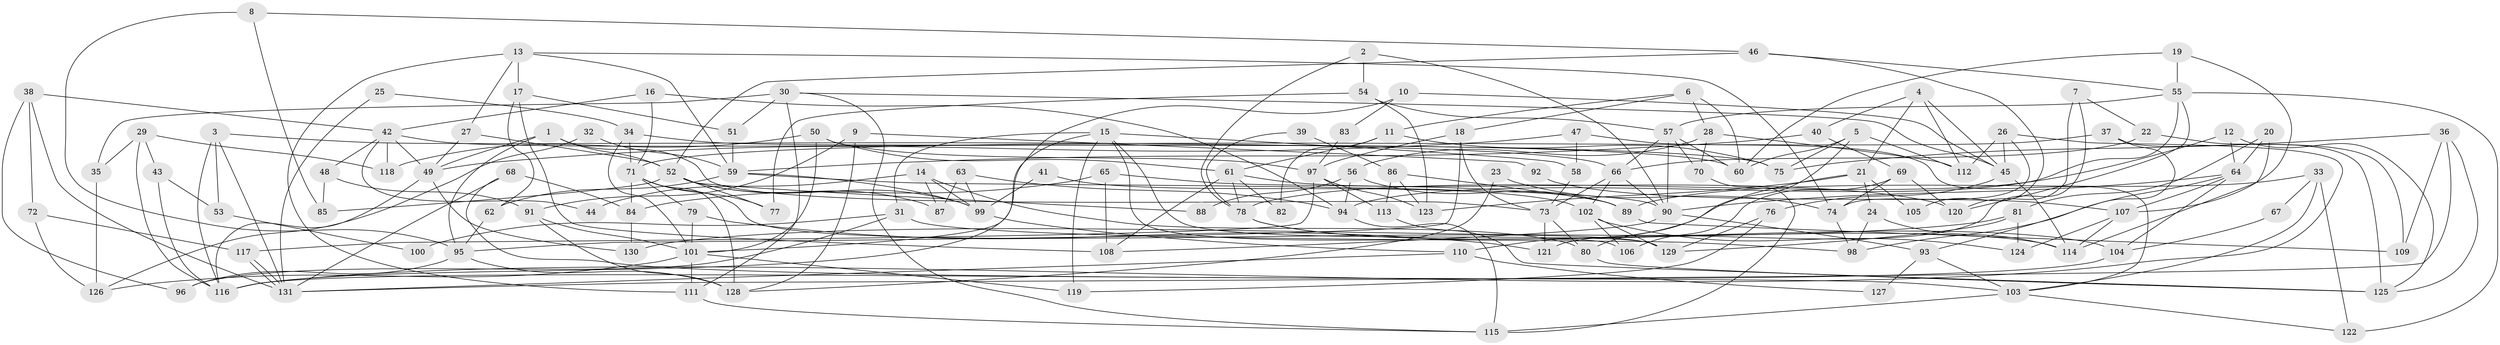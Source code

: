 // Generated by graph-tools (version 1.1) at 2025/26/03/09/25 03:26:16]
// undirected, 131 vertices, 262 edges
graph export_dot {
graph [start="1"]
  node [color=gray90,style=filled];
  1;
  2;
  3;
  4;
  5;
  6;
  7;
  8;
  9;
  10;
  11;
  12;
  13;
  14;
  15;
  16;
  17;
  18;
  19;
  20;
  21;
  22;
  23;
  24;
  25;
  26;
  27;
  28;
  29;
  30;
  31;
  32;
  33;
  34;
  35;
  36;
  37;
  38;
  39;
  40;
  41;
  42;
  43;
  44;
  45;
  46;
  47;
  48;
  49;
  50;
  51;
  52;
  53;
  54;
  55;
  56;
  57;
  58;
  59;
  60;
  61;
  62;
  63;
  64;
  65;
  66;
  67;
  68;
  69;
  70;
  71;
  72;
  73;
  74;
  75;
  76;
  77;
  78;
  79;
  80;
  81;
  82;
  83;
  84;
  85;
  86;
  87;
  88;
  89;
  90;
  91;
  92;
  93;
  94;
  95;
  96;
  97;
  98;
  99;
  100;
  101;
  102;
  103;
  104;
  105;
  106;
  107;
  108;
  109;
  110;
  111;
  112;
  113;
  114;
  115;
  116;
  117;
  118;
  119;
  120;
  121;
  122;
  123;
  124;
  125;
  126;
  127;
  128;
  129;
  130;
  131;
  1 -- 49;
  1 -- 52;
  1 -- 73;
  1 -- 95;
  2 -- 78;
  2 -- 90;
  2 -- 54;
  3 -- 66;
  3 -- 116;
  3 -- 53;
  3 -- 131;
  4 -- 45;
  4 -- 21;
  4 -- 40;
  4 -- 112;
  5 -- 60;
  5 -- 112;
  5 -- 75;
  5 -- 80;
  6 -- 28;
  6 -- 11;
  6 -- 18;
  6 -- 60;
  7 -- 22;
  7 -- 120;
  7 -- 121;
  8 -- 85;
  8 -- 95;
  8 -- 46;
  9 -- 91;
  9 -- 128;
  9 -- 92;
  10 -- 45;
  10 -- 116;
  10 -- 83;
  11 -- 75;
  11 -- 61;
  11 -- 82;
  12 -- 125;
  12 -- 64;
  12 -- 78;
  13 -- 27;
  13 -- 74;
  13 -- 17;
  13 -- 59;
  13 -- 111;
  14 -- 80;
  14 -- 87;
  14 -- 44;
  14 -- 99;
  15 -- 101;
  15 -- 129;
  15 -- 31;
  15 -- 58;
  15 -- 106;
  15 -- 119;
  16 -- 71;
  16 -- 94;
  16 -- 42;
  17 -- 108;
  17 -- 51;
  17 -- 62;
  18 -- 73;
  18 -- 95;
  18 -- 97;
  19 -- 60;
  19 -- 55;
  19 -- 107;
  20 -- 114;
  20 -- 81;
  20 -- 64;
  21 -- 24;
  21 -- 110;
  21 -- 105;
  21 -- 123;
  22 -- 109;
  22 -- 66;
  23 -- 128;
  23 -- 74;
  24 -- 114;
  24 -- 98;
  25 -- 131;
  25 -- 34;
  26 -- 74;
  26 -- 116;
  26 -- 45;
  26 -- 112;
  27 -- 49;
  27 -- 52;
  28 -- 112;
  28 -- 70;
  28 -- 56;
  29 -- 116;
  29 -- 35;
  29 -- 43;
  29 -- 118;
  30 -- 115;
  30 -- 51;
  30 -- 35;
  30 -- 45;
  30 -- 111;
  31 -- 96;
  31 -- 98;
  31 -- 100;
  32 -- 59;
  32 -- 126;
  33 -- 122;
  33 -- 103;
  33 -- 67;
  33 -- 89;
  34 -- 75;
  34 -- 101;
  34 -- 71;
  35 -- 126;
  36 -- 131;
  36 -- 125;
  36 -- 75;
  36 -- 109;
  37 -- 71;
  37 -- 93;
  37 -- 125;
  38 -- 131;
  38 -- 42;
  38 -- 72;
  38 -- 96;
  39 -- 78;
  39 -- 86;
  40 -- 59;
  40 -- 69;
  41 -- 99;
  41 -- 102;
  42 -- 118;
  42 -- 44;
  42 -- 48;
  42 -- 49;
  42 -- 60;
  43 -- 116;
  43 -- 53;
  45 -- 76;
  45 -- 114;
  46 -- 52;
  46 -- 55;
  46 -- 105;
  47 -- 103;
  47 -- 58;
  47 -- 49;
  48 -- 91;
  48 -- 85;
  49 -- 116;
  49 -- 130;
  50 -- 97;
  50 -- 101;
  50 -- 61;
  50 -- 118;
  51 -- 59;
  52 -- 77;
  52 -- 99;
  52 -- 85;
  52 -- 87;
  52 -- 88;
  53 -- 100;
  54 -- 57;
  54 -- 77;
  54 -- 123;
  55 -- 57;
  55 -- 94;
  55 -- 120;
  55 -- 122;
  56 -- 89;
  56 -- 88;
  56 -- 94;
  57 -- 60;
  57 -- 66;
  57 -- 70;
  57 -- 90;
  58 -- 73;
  59 -- 62;
  59 -- 90;
  59 -- 99;
  61 -- 78;
  61 -- 82;
  61 -- 108;
  61 -- 120;
  62 -- 95;
  63 -- 99;
  63 -- 94;
  63 -- 87;
  64 -- 90;
  64 -- 98;
  64 -- 104;
  64 -- 107;
  65 -- 108;
  65 -- 89;
  65 -- 84;
  66 -- 90;
  66 -- 102;
  66 -- 73;
  67 -- 104;
  68 -- 131;
  68 -- 84;
  68 -- 103;
  69 -- 120;
  69 -- 74;
  69 -- 106;
  70 -- 115;
  71 -- 129;
  71 -- 77;
  71 -- 79;
  71 -- 84;
  71 -- 128;
  72 -- 117;
  72 -- 126;
  73 -- 80;
  73 -- 121;
  74 -- 98;
  76 -- 119;
  76 -- 129;
  78 -- 114;
  78 -- 104;
  79 -- 121;
  79 -- 101;
  80 -- 125;
  81 -- 124;
  81 -- 130;
  81 -- 129;
  83 -- 97;
  84 -- 130;
  86 -- 113;
  86 -- 123;
  86 -- 89;
  89 -- 109;
  90 -- 93;
  90 -- 108;
  91 -- 128;
  91 -- 101;
  92 -- 107;
  93 -- 103;
  93 -- 127;
  94 -- 115;
  95 -- 96;
  95 -- 128;
  97 -- 123;
  97 -- 113;
  97 -- 117;
  99 -- 110;
  101 -- 111;
  101 -- 119;
  101 -- 126;
  102 -- 129;
  102 -- 106;
  102 -- 124;
  103 -- 115;
  103 -- 122;
  104 -- 116;
  107 -- 114;
  107 -- 124;
  110 -- 131;
  110 -- 127;
  111 -- 115;
  113 -- 125;
  117 -- 131;
  117 -- 131;
}
